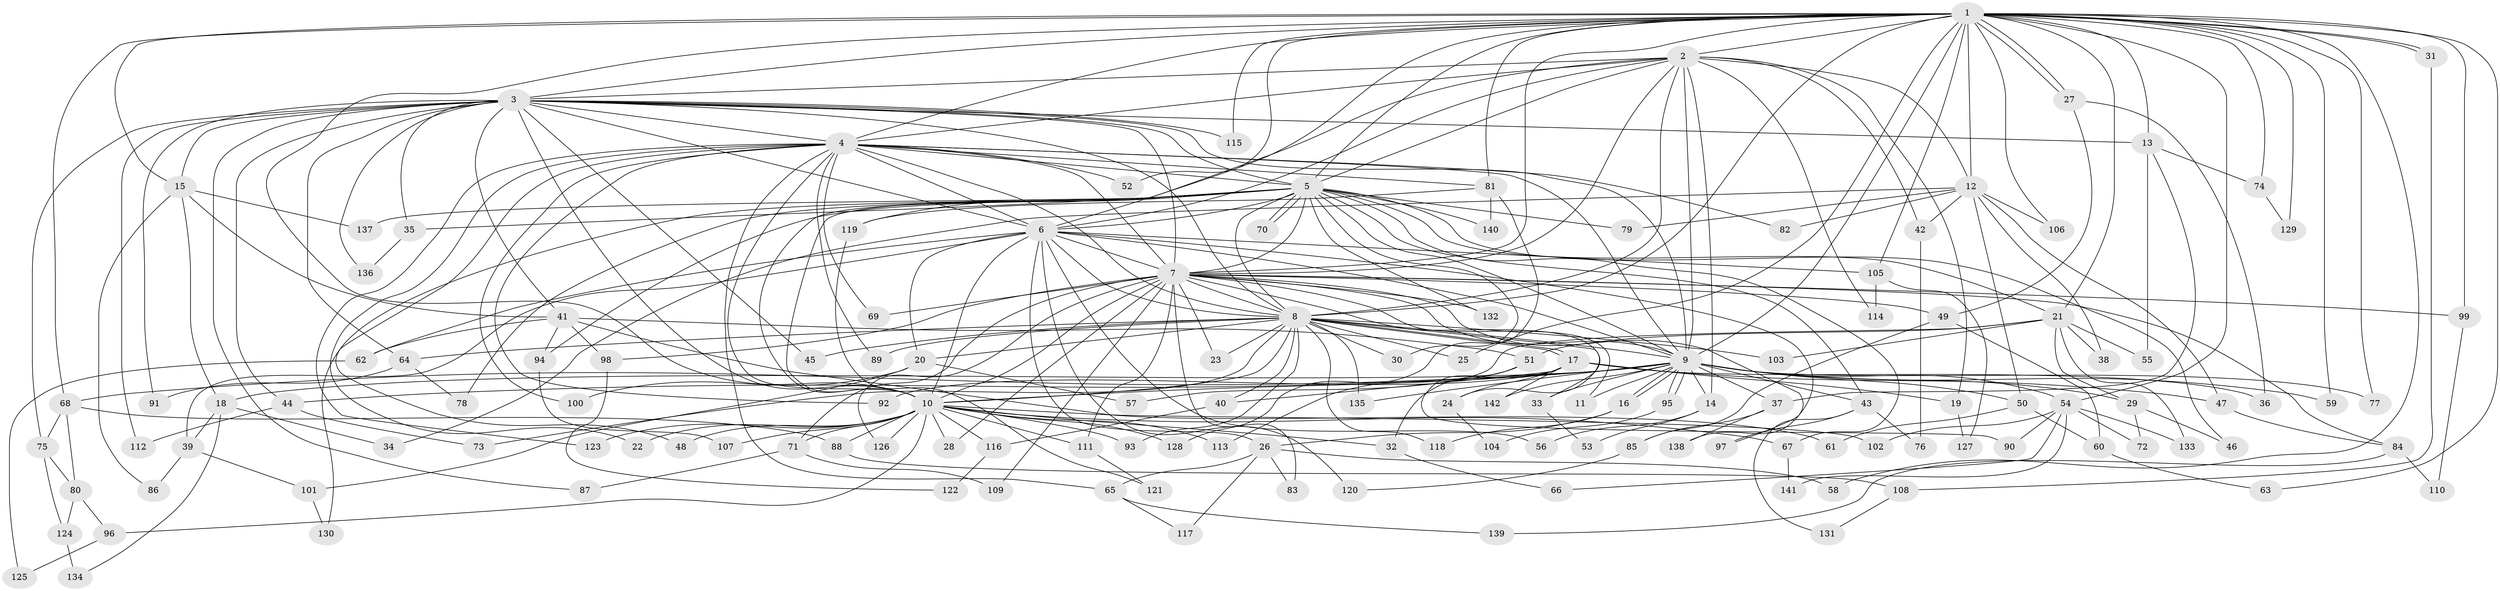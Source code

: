 // coarse degree distribution, {24: 0.011627906976744186, 38: 0.011627906976744186, 15: 0.023255813953488372, 18: 0.011627906976744186, 19: 0.011627906976744186, 21: 0.011627906976744186, 2: 0.4883720930232558, 10: 0.011627906976744186, 5: 0.046511627906976744, 4: 0.08139534883720931, 6: 0.023255813953488372, 3: 0.20930232558139536, 8: 0.011627906976744186, 9: 0.011627906976744186, 7: 0.023255813953488372, 1: 0.011627906976744186}
// Generated by graph-tools (version 1.1) at 2025/49/03/04/25 22:49:24]
// undirected, 142 vertices, 309 edges
graph export_dot {
  node [color=gray90,style=filled];
  1;
  2;
  3;
  4;
  5;
  6;
  7;
  8;
  9;
  10;
  11;
  12;
  13;
  14;
  15;
  16;
  17;
  18;
  19;
  20;
  21;
  22;
  23;
  24;
  25;
  26;
  27;
  28;
  29;
  30;
  31;
  32;
  33;
  34;
  35;
  36;
  37;
  38;
  39;
  40;
  41;
  42;
  43;
  44;
  45;
  46;
  47;
  48;
  49;
  50;
  51;
  52;
  53;
  54;
  55;
  56;
  57;
  58;
  59;
  60;
  61;
  62;
  63;
  64;
  65;
  66;
  67;
  68;
  69;
  70;
  71;
  72;
  73;
  74;
  75;
  76;
  77;
  78;
  79;
  80;
  81;
  82;
  83;
  84;
  85;
  86;
  87;
  88;
  89;
  90;
  91;
  92;
  93;
  94;
  95;
  96;
  97;
  98;
  99;
  100;
  101;
  102;
  103;
  104;
  105;
  106;
  107;
  108;
  109;
  110;
  111;
  112;
  113;
  114;
  115;
  116;
  117;
  118;
  119;
  120;
  121;
  122;
  123;
  124;
  125;
  126;
  127;
  128;
  129;
  130;
  131;
  132;
  133;
  134;
  135;
  136;
  137;
  138;
  139;
  140;
  141;
  142;
  1 -- 2;
  1 -- 3;
  1 -- 4;
  1 -- 5;
  1 -- 6;
  1 -- 7;
  1 -- 8;
  1 -- 9;
  1 -- 10;
  1 -- 12;
  1 -- 13;
  1 -- 15;
  1 -- 21;
  1 -- 25;
  1 -- 27;
  1 -- 27;
  1 -- 31;
  1 -- 31;
  1 -- 52;
  1 -- 54;
  1 -- 58;
  1 -- 59;
  1 -- 63;
  1 -- 68;
  1 -- 74;
  1 -- 77;
  1 -- 81;
  1 -- 99;
  1 -- 105;
  1 -- 106;
  1 -- 115;
  1 -- 129;
  2 -- 3;
  2 -- 4;
  2 -- 5;
  2 -- 6;
  2 -- 7;
  2 -- 8;
  2 -- 9;
  2 -- 10;
  2 -- 12;
  2 -- 14;
  2 -- 19;
  2 -- 42;
  2 -- 114;
  3 -- 4;
  3 -- 5;
  3 -- 6;
  3 -- 7;
  3 -- 8;
  3 -- 9;
  3 -- 10;
  3 -- 13;
  3 -- 15;
  3 -- 35;
  3 -- 41;
  3 -- 44;
  3 -- 45;
  3 -- 64;
  3 -- 75;
  3 -- 87;
  3 -- 91;
  3 -- 112;
  3 -- 115;
  3 -- 136;
  4 -- 5;
  4 -- 6;
  4 -- 7;
  4 -- 8;
  4 -- 9;
  4 -- 10;
  4 -- 22;
  4 -- 48;
  4 -- 52;
  4 -- 65;
  4 -- 69;
  4 -- 81;
  4 -- 82;
  4 -- 89;
  4 -- 92;
  4 -- 100;
  4 -- 123;
  5 -- 6;
  5 -- 7;
  5 -- 8;
  5 -- 9;
  5 -- 10;
  5 -- 21;
  5 -- 30;
  5 -- 35;
  5 -- 43;
  5 -- 46;
  5 -- 67;
  5 -- 70;
  5 -- 70;
  5 -- 78;
  5 -- 79;
  5 -- 94;
  5 -- 119;
  5 -- 130;
  5 -- 132;
  5 -- 137;
  5 -- 140;
  6 -- 7;
  6 -- 8;
  6 -- 9;
  6 -- 10;
  6 -- 20;
  6 -- 26;
  6 -- 39;
  6 -- 56;
  6 -- 62;
  6 -- 105;
  6 -- 120;
  6 -- 138;
  7 -- 8;
  7 -- 9;
  7 -- 10;
  7 -- 11;
  7 -- 23;
  7 -- 24;
  7 -- 28;
  7 -- 49;
  7 -- 69;
  7 -- 71;
  7 -- 83;
  7 -- 84;
  7 -- 97;
  7 -- 98;
  7 -- 99;
  7 -- 109;
  7 -- 111;
  7 -- 126;
  7 -- 132;
  8 -- 9;
  8 -- 10;
  8 -- 17;
  8 -- 17;
  8 -- 20;
  8 -- 23;
  8 -- 25;
  8 -- 30;
  8 -- 33;
  8 -- 40;
  8 -- 45;
  8 -- 64;
  8 -- 73;
  8 -- 89;
  8 -- 93;
  8 -- 103;
  8 -- 118;
  8 -- 135;
  9 -- 10;
  9 -- 11;
  9 -- 14;
  9 -- 16;
  9 -- 16;
  9 -- 18;
  9 -- 29;
  9 -- 33;
  9 -- 37;
  9 -- 43;
  9 -- 44;
  9 -- 50;
  9 -- 54;
  9 -- 59;
  9 -- 68;
  9 -- 77;
  9 -- 95;
  9 -- 95;
  9 -- 135;
  9 -- 142;
  10 -- 22;
  10 -- 28;
  10 -- 32;
  10 -- 48;
  10 -- 67;
  10 -- 71;
  10 -- 88;
  10 -- 93;
  10 -- 96;
  10 -- 102;
  10 -- 107;
  10 -- 111;
  10 -- 113;
  10 -- 116;
  10 -- 123;
  10 -- 126;
  10 -- 128;
  12 -- 34;
  12 -- 38;
  12 -- 42;
  12 -- 47;
  12 -- 50;
  12 -- 79;
  12 -- 82;
  12 -- 106;
  13 -- 37;
  13 -- 55;
  13 -- 74;
  14 -- 53;
  14 -- 56;
  15 -- 18;
  15 -- 41;
  15 -- 86;
  15 -- 137;
  16 -- 26;
  16 -- 118;
  17 -- 19;
  17 -- 24;
  17 -- 32;
  17 -- 36;
  17 -- 40;
  17 -- 47;
  17 -- 92;
  17 -- 142;
  18 -- 34;
  18 -- 39;
  18 -- 134;
  19 -- 127;
  20 -- 57;
  20 -- 100;
  20 -- 101;
  21 -- 29;
  21 -- 38;
  21 -- 51;
  21 -- 55;
  21 -- 57;
  21 -- 103;
  21 -- 133;
  24 -- 104;
  26 -- 58;
  26 -- 65;
  26 -- 83;
  26 -- 117;
  27 -- 36;
  27 -- 49;
  29 -- 46;
  29 -- 72;
  31 -- 108;
  32 -- 66;
  33 -- 53;
  35 -- 136;
  37 -- 85;
  37 -- 138;
  39 -- 86;
  39 -- 101;
  40 -- 116;
  41 -- 51;
  41 -- 61;
  41 -- 62;
  41 -- 94;
  41 -- 98;
  42 -- 76;
  43 -- 76;
  43 -- 97;
  43 -- 131;
  44 -- 73;
  44 -- 112;
  47 -- 84;
  49 -- 60;
  49 -- 85;
  50 -- 60;
  50 -- 61;
  51 -- 90;
  51 -- 113;
  54 -- 66;
  54 -- 72;
  54 -- 90;
  54 -- 102;
  54 -- 133;
  54 -- 141;
  60 -- 63;
  62 -- 125;
  64 -- 78;
  64 -- 91;
  65 -- 117;
  65 -- 139;
  67 -- 141;
  68 -- 75;
  68 -- 80;
  68 -- 88;
  71 -- 87;
  71 -- 109;
  74 -- 129;
  75 -- 80;
  75 -- 124;
  80 -- 96;
  80 -- 124;
  81 -- 119;
  81 -- 128;
  81 -- 140;
  84 -- 110;
  84 -- 139;
  85 -- 120;
  88 -- 108;
  94 -- 107;
  95 -- 104;
  96 -- 125;
  98 -- 122;
  99 -- 110;
  101 -- 130;
  105 -- 114;
  105 -- 127;
  108 -- 131;
  111 -- 121;
  116 -- 122;
  119 -- 121;
  124 -- 134;
}
